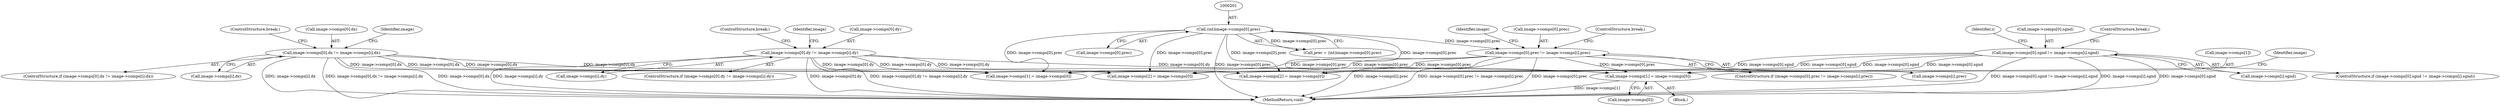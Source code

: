 digraph "0_openjpeg_2e5ab1d9987831c981ff05862e8ccf1381ed58ea@array" {
"1001097" [label="(Call,image->comps[1] = image->comps[0])"];
"1000294" [label="(Call,image->comps[0].sgnd != image->comps[i].sgnd)"];
"1000276" [label="(Call,image->comps[0].prec != image->comps[i].prec)"];
"1000200" [label="(Call,(int)image->comps[0].prec)"];
"1000240" [label="(Call,image->comps[0].dx != image->comps[i].dx)"];
"1000258" [label="(Call,image->comps[0].dy != image->comps[i].dy)"];
"1000274" [label="(ControlStructure,break;)"];
"1000280" [label="(Identifier,image)"];
"1000275" [label="(ControlStructure,if (image->comps[0].prec != image->comps[i].prec))"];
"1000256" [label="(ControlStructure,break;)"];
"1000294" [label="(Call,image->comps[0].sgnd != image->comps[i].sgnd)"];
"1000302" [label="(Call,image->comps[i].sgnd)"];
"1000293" [label="(ControlStructure,if (image->comps[0].sgnd != image->comps[i].sgnd))"];
"1001097" [label="(Call,image->comps[1] = image->comps[0])"];
"1000298" [label="(Identifier,image)"];
"1001383" [label="(Call,image->comps[1] = image->comps[0])"];
"1000237" [label="(Identifier,i)"];
"1000277" [label="(Call,image->comps[0].prec)"];
"1000202" [label="(Call,image->comps[0].prec)"];
"1000239" [label="(ControlStructure,if (image->comps[0].dx != image->comps[i].dx))"];
"1000241" [label="(Call,image->comps[0].dx)"];
"1000257" [label="(ControlStructure,if (image->comps[0].dy != image->comps[i].dy))"];
"1000259" [label="(Call,image->comps[0].dy)"];
"1000200" [label="(Call,(int)image->comps[0].prec)"];
"1000284" [label="(Call,image->comps[i].prec)"];
"1001098" [label="(Call,image->comps[1])"];
"1000240" [label="(Call,image->comps[0].dx != image->comps[i].dx)"];
"1000262" [label="(Identifier,image)"];
"1001394" [label="(Call,image->comps[2] = image->comps[0])"];
"1000276" [label="(Call,image->comps[0].prec != image->comps[i].prec)"];
"1000295" [label="(Call,image->comps[0].sgnd)"];
"1000248" [label="(Call,image->comps[i].dx)"];
"1001560" [label="(MethodReturn,void)"];
"1000258" [label="(Call,image->comps[0].dy != image->comps[i].dy)"];
"1000292" [label="(ControlStructure,break;)"];
"1000310" [label="(ControlStructure,break;)"];
"1001108" [label="(Call,image->comps[2] = image->comps[0])"];
"1000198" [label="(Call,prec = (int)image->comps[0].prec)"];
"1000266" [label="(Call,image->comps[i].dy)"];
"1000975" [label="(Block,)"];
"1001103" [label="(Call,image->comps[0])"];
"1001111" [label="(Identifier,image)"];
"1001097" -> "1000975"  [label="AST: "];
"1001097" -> "1001103"  [label="CFG: "];
"1001098" -> "1001097"  [label="AST: "];
"1001103" -> "1001097"  [label="AST: "];
"1001111" -> "1001097"  [label="CFG: "];
"1001097" -> "1001560"  [label="DDG: image->comps[1]"];
"1000294" -> "1001097"  [label="DDG: image->comps[0].sgnd"];
"1000276" -> "1001097"  [label="DDG: image->comps[0].prec"];
"1000240" -> "1001097"  [label="DDG: image->comps[0].dx"];
"1000200" -> "1001097"  [label="DDG: image->comps[0].prec"];
"1000258" -> "1001097"  [label="DDG: image->comps[0].dy"];
"1000294" -> "1000293"  [label="AST: "];
"1000294" -> "1000302"  [label="CFG: "];
"1000295" -> "1000294"  [label="AST: "];
"1000302" -> "1000294"  [label="AST: "];
"1000310" -> "1000294"  [label="CFG: "];
"1000237" -> "1000294"  [label="CFG: "];
"1000294" -> "1001560"  [label="DDG: image->comps[0].sgnd != image->comps[i].sgnd"];
"1000294" -> "1001560"  [label="DDG: image->comps[i].sgnd"];
"1000294" -> "1001560"  [label="DDG: image->comps[0].sgnd"];
"1000294" -> "1001108"  [label="DDG: image->comps[0].sgnd"];
"1000294" -> "1001383"  [label="DDG: image->comps[0].sgnd"];
"1000294" -> "1001394"  [label="DDG: image->comps[0].sgnd"];
"1000276" -> "1000275"  [label="AST: "];
"1000276" -> "1000284"  [label="CFG: "];
"1000277" -> "1000276"  [label="AST: "];
"1000284" -> "1000276"  [label="AST: "];
"1000292" -> "1000276"  [label="CFG: "];
"1000298" -> "1000276"  [label="CFG: "];
"1000276" -> "1001560"  [label="DDG: image->comps[i].prec"];
"1000276" -> "1001560"  [label="DDG: image->comps[0].prec != image->comps[i].prec"];
"1000276" -> "1001560"  [label="DDG: image->comps[0].prec"];
"1000200" -> "1000276"  [label="DDG: image->comps[0].prec"];
"1000276" -> "1001108"  [label="DDG: image->comps[0].prec"];
"1000276" -> "1001383"  [label="DDG: image->comps[0].prec"];
"1000276" -> "1001394"  [label="DDG: image->comps[0].prec"];
"1000200" -> "1000198"  [label="AST: "];
"1000200" -> "1000202"  [label="CFG: "];
"1000201" -> "1000200"  [label="AST: "];
"1000202" -> "1000200"  [label="AST: "];
"1000198" -> "1000200"  [label="CFG: "];
"1000200" -> "1001560"  [label="DDG: image->comps[0].prec"];
"1000200" -> "1000198"  [label="DDG: image->comps[0].prec"];
"1000200" -> "1001108"  [label="DDG: image->comps[0].prec"];
"1000200" -> "1001383"  [label="DDG: image->comps[0].prec"];
"1000200" -> "1001394"  [label="DDG: image->comps[0].prec"];
"1000240" -> "1000239"  [label="AST: "];
"1000240" -> "1000248"  [label="CFG: "];
"1000241" -> "1000240"  [label="AST: "];
"1000248" -> "1000240"  [label="AST: "];
"1000256" -> "1000240"  [label="CFG: "];
"1000262" -> "1000240"  [label="CFG: "];
"1000240" -> "1001560"  [label="DDG: image->comps[i].dx"];
"1000240" -> "1001560"  [label="DDG: image->comps[0].dx != image->comps[i].dx"];
"1000240" -> "1001560"  [label="DDG: image->comps[0].dx"];
"1000240" -> "1001108"  [label="DDG: image->comps[0].dx"];
"1000240" -> "1001383"  [label="DDG: image->comps[0].dx"];
"1000240" -> "1001394"  [label="DDG: image->comps[0].dx"];
"1000258" -> "1000257"  [label="AST: "];
"1000258" -> "1000266"  [label="CFG: "];
"1000259" -> "1000258"  [label="AST: "];
"1000266" -> "1000258"  [label="AST: "];
"1000274" -> "1000258"  [label="CFG: "];
"1000280" -> "1000258"  [label="CFG: "];
"1000258" -> "1001560"  [label="DDG: image->comps[0].dy"];
"1000258" -> "1001560"  [label="DDG: image->comps[0].dy != image->comps[i].dy"];
"1000258" -> "1001560"  [label="DDG: image->comps[i].dy"];
"1000258" -> "1001108"  [label="DDG: image->comps[0].dy"];
"1000258" -> "1001383"  [label="DDG: image->comps[0].dy"];
"1000258" -> "1001394"  [label="DDG: image->comps[0].dy"];
}
